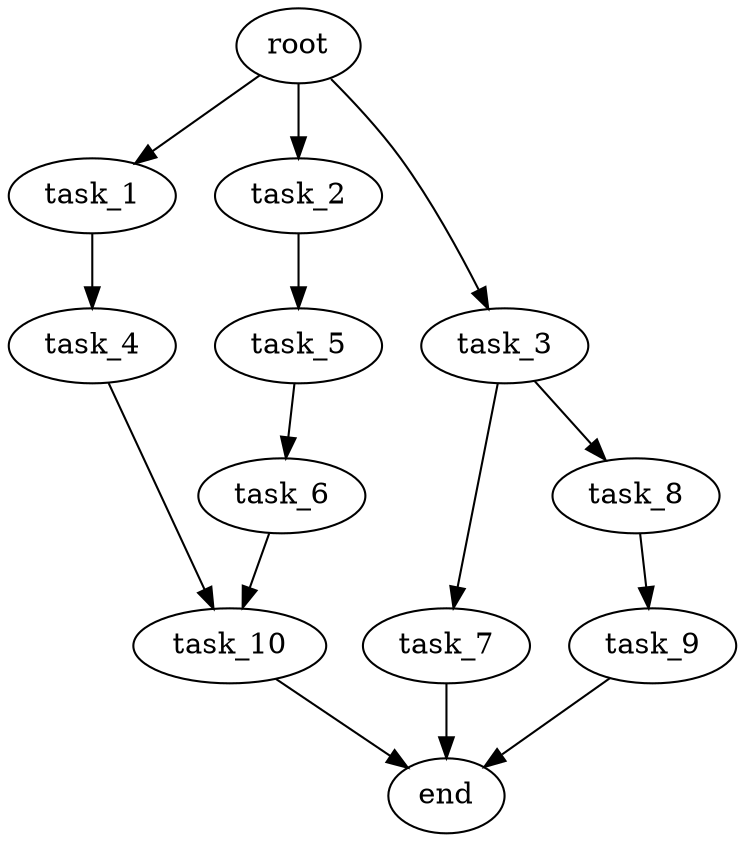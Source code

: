 digraph G {
  root [size="0.000000e+00"];
  task_1 [size="8.132035e+10"];
  task_2 [size="6.701494e+10"];
  task_3 [size="8.289761e+10"];
  task_4 [size="7.388008e+10"];
  task_5 [size="6.854459e+10"];
  task_6 [size="5.264407e+10"];
  task_7 [size="6.460602e+10"];
  task_8 [size="4.234640e+10"];
  task_9 [size="3.618919e+10"];
  task_10 [size="3.626614e+10"];
  end [size="0.000000e+00"];

  root -> task_1 [size="1.000000e-12"];
  root -> task_2 [size="1.000000e-12"];
  root -> task_3 [size="1.000000e-12"];
  task_1 -> task_4 [size="7.388008e+08"];
  task_2 -> task_5 [size="6.854459e+08"];
  task_3 -> task_7 [size="6.460602e+08"];
  task_3 -> task_8 [size="4.234640e+08"];
  task_4 -> task_10 [size="1.813307e+08"];
  task_5 -> task_6 [size="5.264407e+08"];
  task_6 -> task_10 [size="1.813307e+08"];
  task_7 -> end [size="1.000000e-12"];
  task_8 -> task_9 [size="3.618919e+08"];
  task_9 -> end [size="1.000000e-12"];
  task_10 -> end [size="1.000000e-12"];
}
